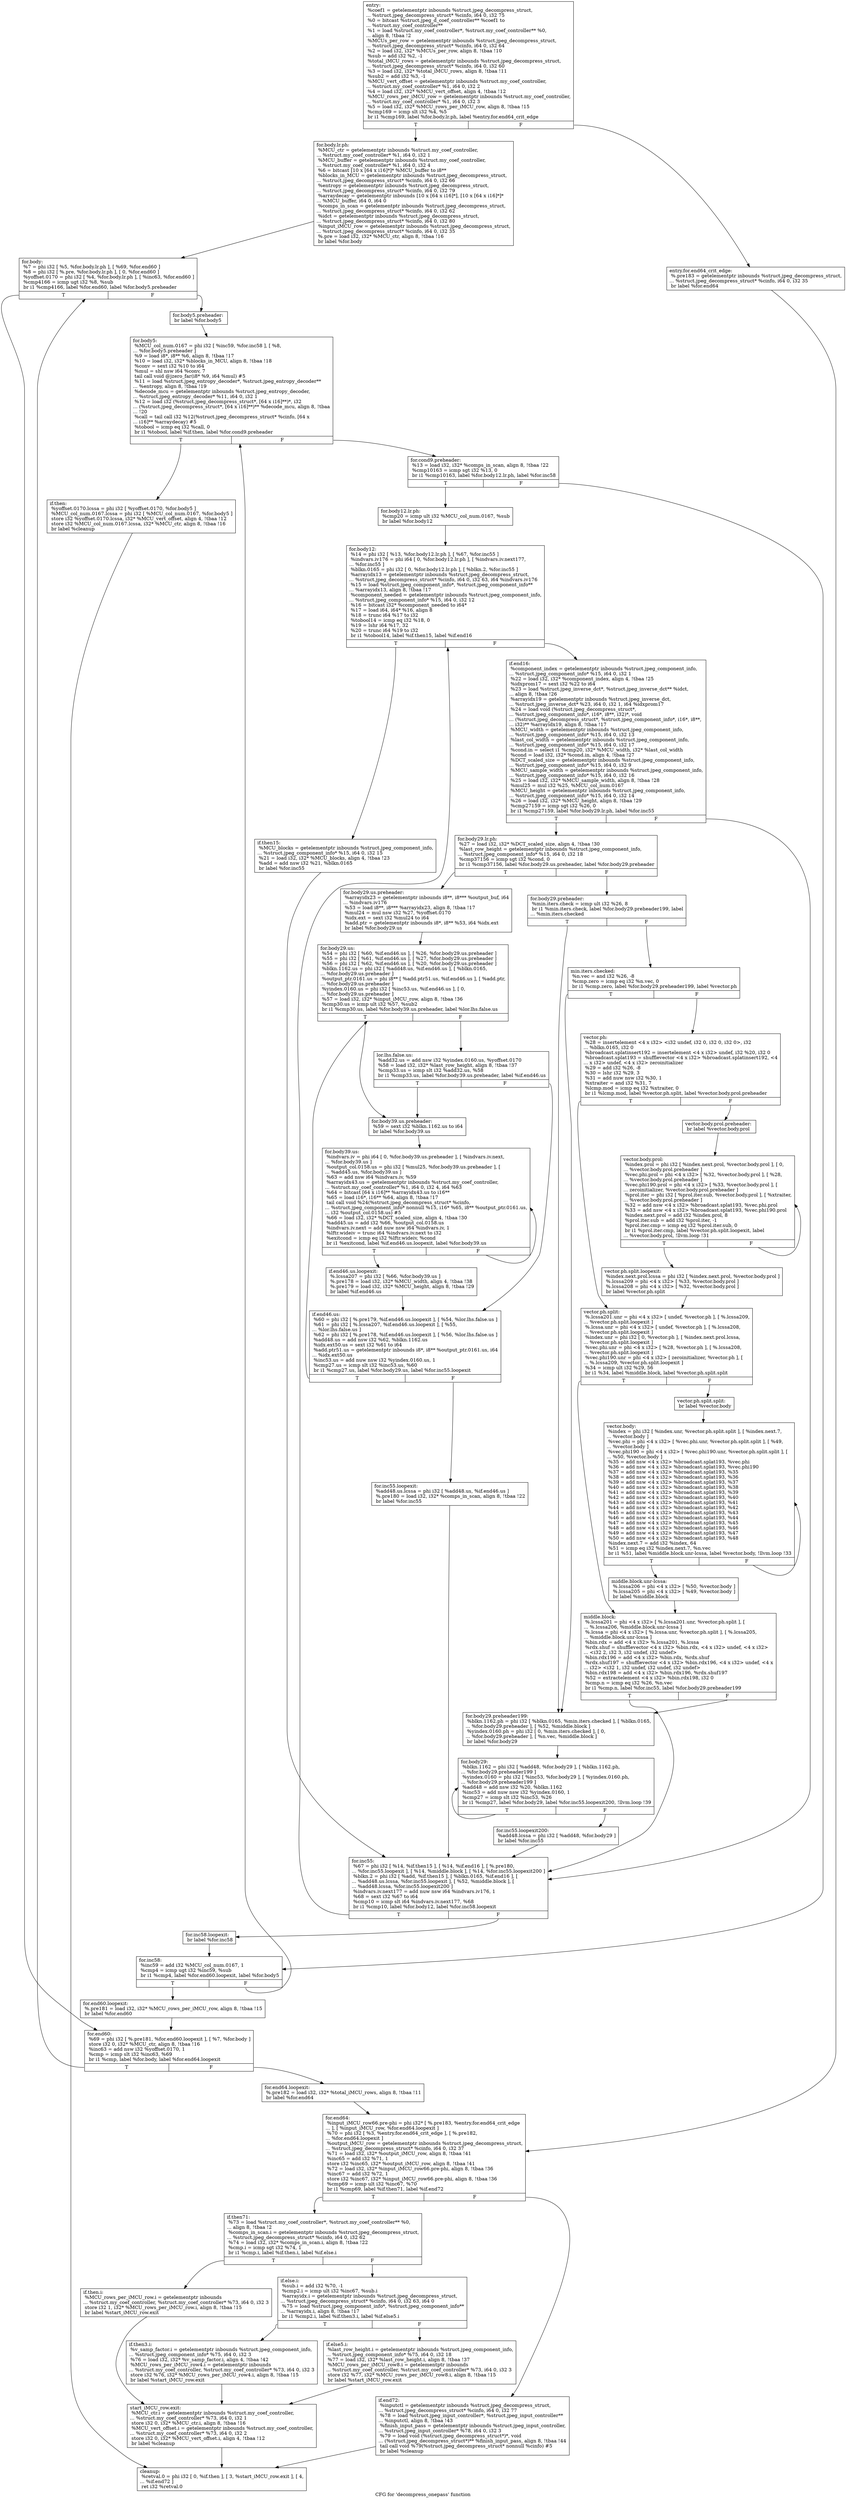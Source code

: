 digraph "CFG for 'decompress_onepass' function" {
	label="CFG for 'decompress_onepass' function";

	Node0x585d2a0 [shape=record,label="{entry:\l  %coef1 = getelementptr inbounds %struct.jpeg_decompress_struct,\l... %struct.jpeg_decompress_struct* %cinfo, i64 0, i32 75\l  %0 = bitcast %struct.jpeg_d_coef_controller** %coef1 to\l... %struct.my_coef_controller**\l  %1 = load %struct.my_coef_controller*, %struct.my_coef_controller** %0,\l... align 8, !tbaa !2\l  %MCUs_per_row = getelementptr inbounds %struct.jpeg_decompress_struct,\l... %struct.jpeg_decompress_struct* %cinfo, i64 0, i32 64\l  %2 = load i32, i32* %MCUs_per_row, align 8, !tbaa !10\l  %sub = add i32 %2, -1\l  %total_iMCU_rows = getelementptr inbounds %struct.jpeg_decompress_struct,\l... %struct.jpeg_decompress_struct* %cinfo, i64 0, i32 60\l  %3 = load i32, i32* %total_iMCU_rows, align 8, !tbaa !11\l  %sub2 = add i32 %3, -1\l  %MCU_vert_offset = getelementptr inbounds %struct.my_coef_controller,\l... %struct.my_coef_controller* %1, i64 0, i32 2\l  %4 = load i32, i32* %MCU_vert_offset, align 4, !tbaa !12\l  %MCU_rows_per_iMCU_row = getelementptr inbounds %struct.my_coef_controller,\l... %struct.my_coef_controller* %1, i64 0, i32 3\l  %5 = load i32, i32* %MCU_rows_per_iMCU_row, align 8, !tbaa !15\l  %cmp169 = icmp slt i32 %4, %5\l  br i1 %cmp169, label %for.body.lr.ph, label %entry.for.end64_crit_edge\l|{<s0>T|<s1>F}}"];
	Node0x585d2a0:s0 -> Node0x5877800;
	Node0x585d2a0:s1 -> Node0x58778e0;
	Node0x58778e0 [shape=record,label="{entry.for.end64_crit_edge:                        \l  %.pre183 = getelementptr inbounds %struct.jpeg_decompress_struct,\l... %struct.jpeg_decompress_struct* %cinfo, i64 0, i32 35\l  br label %for.end64\l}"];
	Node0x58778e0 -> Node0x5877c00;
	Node0x5877800 [shape=record,label="{for.body.lr.ph:                                   \l  %MCU_ctr = getelementptr inbounds %struct.my_coef_controller,\l... %struct.my_coef_controller* %1, i64 0, i32 1\l  %MCU_buffer = getelementptr inbounds %struct.my_coef_controller,\l... %struct.my_coef_controller* %1, i64 0, i32 4\l  %6 = bitcast [10 x [64 x i16]*]* %MCU_buffer to i8**\l  %blocks_in_MCU = getelementptr inbounds %struct.jpeg_decompress_struct,\l... %struct.jpeg_decompress_struct* %cinfo, i64 0, i32 66\l  %entropy = getelementptr inbounds %struct.jpeg_decompress_struct,\l... %struct.jpeg_decompress_struct* %cinfo, i64 0, i32 79\l  %arraydecay = getelementptr inbounds [10 x [64 x i16]*], [10 x [64 x i16]*]*\l... %MCU_buffer, i64 0, i64 0\l  %comps_in_scan = getelementptr inbounds %struct.jpeg_decompress_struct,\l... %struct.jpeg_decompress_struct* %cinfo, i64 0, i32 62\l  %idct = getelementptr inbounds %struct.jpeg_decompress_struct,\l... %struct.jpeg_decompress_struct* %cinfo, i64 0, i32 80\l  %input_iMCU_row = getelementptr inbounds %struct.jpeg_decompress_struct,\l... %struct.jpeg_decompress_struct* %cinfo, i64 0, i32 35\l  %.pre = load i32, i32* %MCU_ctr, align 8, !tbaa !16\l  br label %for.body\l}"];
	Node0x5877800 -> Node0x5878300;
	Node0x5878300 [shape=record,label="{for.body:                                         \l  %7 = phi i32 [ %5, %for.body.lr.ph ], [ %69, %for.end60 ]\l  %8 = phi i32 [ %.pre, %for.body.lr.ph ], [ 0, %for.end60 ]\l  %yoffset.0170 = phi i32 [ %4, %for.body.lr.ph ], [ %inc63, %for.end60 ]\l  %cmp4166 = icmp ugt i32 %8, %sub\l  br i1 %cmp4166, label %for.end60, label %for.body5.preheader\l|{<s0>T|<s1>F}}"];
	Node0x5878300:s0 -> Node0x5877a30;
	Node0x5878300:s1 -> Node0x5878a90;
	Node0x5878a90 [shape=record,label="{for.body5.preheader:                              \l  br label %for.body5\l}"];
	Node0x5878a90 -> Node0x5878c20;
	Node0x5878c20 [shape=record,label="{for.body5:                                        \l  %MCU_col_num.0167 = phi i32 [ %inc59, %for.inc58 ], [ %8,\l... %for.body5.preheader ]\l  %9 = load i8*, i8** %6, align 8, !tbaa !17\l  %10 = load i32, i32* %blocks_in_MCU, align 8, !tbaa !18\l  %conv = sext i32 %10 to i64\l  %mul = shl nsw i64 %conv, 7\l  tail call void @jzero_far(i8* %9, i64 %mul) #5\l  %11 = load %struct.jpeg_entropy_decoder*, %struct.jpeg_entropy_decoder**\l... %entropy, align 8, !tbaa !19\l  %decode_mcu = getelementptr inbounds %struct.jpeg_entropy_decoder,\l... %struct.jpeg_entropy_decoder* %11, i64 0, i32 1\l  %12 = load i32 (%struct.jpeg_decompress_struct*, [64 x i16]**)*, i32\l... (%struct.jpeg_decompress_struct*, [64 x i16]**)** %decode_mcu, align 8, !tbaa\l... !20\l  %call = tail call i32 %12(%struct.jpeg_decompress_struct* %cinfo, [64 x\l... i16]** %arraydecay) #5\l  %tobool = icmp eq i32 %call, 0\l  br i1 %tobool, label %if.then, label %for.cond9.preheader\l|{<s0>T|<s1>F}}"];
	Node0x5878c20:s0 -> Node0x587a410;
	Node0x5878c20:s1 -> Node0x587a510;
	Node0x587a510 [shape=record,label="{for.cond9.preheader:                              \l  %13 = load i32, i32* %comps_in_scan, align 8, !tbaa !22\l  %cmp10163 = icmp sgt i32 %13, 0\l  br i1 %cmp10163, label %for.body12.lr.ph, label %for.inc58\l|{<s0>T|<s1>F}}"];
	Node0x587a510:s0 -> Node0x587a750;
	Node0x587a510:s1 -> Node0x5878d40;
	Node0x587a750 [shape=record,label="{for.body12.lr.ph:                                 \l  %cmp20 = icmp ult i32 %MCU_col_num.0167, %sub\l  br label %for.body12\l}"];
	Node0x587a750 -> Node0x587a940;
	Node0x587a410 [shape=record,label="{if.then:                                          \l  %yoffset.0170.lcssa = phi i32 [ %yoffset.0170, %for.body5 ]\l  %MCU_col_num.0167.lcssa = phi i32 [ %MCU_col_num.0167, %for.body5 ]\l  store i32 %yoffset.0170.lcssa, i32* %MCU_vert_offset, align 4, !tbaa !12\l  store i32 %MCU_col_num.0167.lcssa, i32* %MCU_ctr, align 8, !tbaa !16\l  br label %cleanup\l}"];
	Node0x587a410 -> Node0x587ac40;
	Node0x587a940 [shape=record,label="{for.body12:                                       \l  %14 = phi i32 [ %13, %for.body12.lr.ph ], [ %67, %for.inc55 ]\l  %indvars.iv176 = phi i64 [ 0, %for.body12.lr.ph ], [ %indvars.iv.next177,\l... %for.inc55 ]\l  %blkn.0165 = phi i32 [ 0, %for.body12.lr.ph ], [ %blkn.2, %for.inc55 ]\l  %arrayidx13 = getelementptr inbounds %struct.jpeg_decompress_struct,\l... %struct.jpeg_decompress_struct* %cinfo, i64 0, i32 63, i64 %indvars.iv176\l  %15 = load %struct.jpeg_component_info*, %struct.jpeg_component_info**\l... %arrayidx13, align 8, !tbaa !17\l  %component_needed = getelementptr inbounds %struct.jpeg_component_info,\l... %struct.jpeg_component_info* %15, i64 0, i32 12\l  %16 = bitcast i32* %component_needed to i64*\l  %17 = load i64, i64* %16, align 8\l  %18 = trunc i64 %17 to i32\l  %tobool14 = icmp eq i32 %18, 0\l  %19 = lshr i64 %17, 32\l  %20 = trunc i64 %19 to i32\l  br i1 %tobool14, label %if.then15, label %if.end16\l|{<s0>T|<s1>F}}"];
	Node0x587a940:s0 -> Node0x587bb20;
	Node0x587a940:s1 -> Node0x587bbd0;
	Node0x587bb20 [shape=record,label="{if.then15:                                        \l  %MCU_blocks = getelementptr inbounds %struct.jpeg_component_info,\l... %struct.jpeg_component_info* %15, i64 0, i32 15\l  %21 = load i32, i32* %MCU_blocks, align 4, !tbaa !23\l  %add = add nsw i32 %21, %blkn.0165\l  br label %for.inc55\l}"];
	Node0x587bb20 -> Node0x587adf0;
	Node0x587bbd0 [shape=record,label="{if.end16:                                         \l  %component_index = getelementptr inbounds %struct.jpeg_component_info,\l... %struct.jpeg_component_info* %15, i64 0, i32 1\l  %22 = load i32, i32* %component_index, align 4, !tbaa !25\l  %idxprom17 = sext i32 %22 to i64\l  %23 = load %struct.jpeg_inverse_dct*, %struct.jpeg_inverse_dct** %idct,\l... align 8, !tbaa !26\l  %arrayidx19 = getelementptr inbounds %struct.jpeg_inverse_dct,\l... %struct.jpeg_inverse_dct* %23, i64 0, i32 1, i64 %idxprom17\l  %24 = load void (%struct.jpeg_decompress_struct*,\l... %struct.jpeg_component_info*, i16*, i8**, i32)*, void\l... (%struct.jpeg_decompress_struct*, %struct.jpeg_component_info*, i16*, i8**,\l... i32)** %arrayidx19, align 8, !tbaa !17\l  %MCU_width = getelementptr inbounds %struct.jpeg_component_info,\l... %struct.jpeg_component_info* %15, i64 0, i32 13\l  %last_col_width = getelementptr inbounds %struct.jpeg_component_info,\l... %struct.jpeg_component_info* %15, i64 0, i32 17\l  %cond.in = select i1 %cmp20, i32* %MCU_width, i32* %last_col_width\l  %cond = load i32, i32* %cond.in, align 4, !tbaa !27\l  %DCT_scaled_size = getelementptr inbounds %struct.jpeg_component_info,\l... %struct.jpeg_component_info* %15, i64 0, i32 9\l  %MCU_sample_width = getelementptr inbounds %struct.jpeg_component_info,\l... %struct.jpeg_component_info* %15, i64 0, i32 16\l  %25 = load i32, i32* %MCU_sample_width, align 8, !tbaa !28\l  %mul25 = mul i32 %25, %MCU_col_num.0167\l  %MCU_height = getelementptr inbounds %struct.jpeg_component_info,\l... %struct.jpeg_component_info* %15, i64 0, i32 14\l  %26 = load i32, i32* %MCU_height, align 8, !tbaa !29\l  %cmp27159 = icmp sgt i32 %26, 0\l  br i1 %cmp27159, label %for.body29.lr.ph, label %for.inc55\l|{<s0>T|<s1>F}}"];
	Node0x587bbd0:s0 -> Node0x587dec0;
	Node0x587bbd0:s1 -> Node0x587adf0;
	Node0x587dec0 [shape=record,label="{for.body29.lr.ph:                                 \l  %27 = load i32, i32* %DCT_scaled_size, align 4, !tbaa !30\l  %last_row_height = getelementptr inbounds %struct.jpeg_component_info,\l... %struct.jpeg_component_info* %15, i64 0, i32 18\l  %cmp37156 = icmp sgt i32 %cond, 0\l  br i1 %cmp37156, label %for.body29.us.preheader, label %for.body29.preheader\l|{<s0>T|<s1>F}}"];
	Node0x587dec0:s0 -> Node0x587e1d0;
	Node0x587dec0:s1 -> Node0x587e2b0;
	Node0x587e2b0 [shape=record,label="{for.body29.preheader:                             \l  %min.iters.check = icmp ult i32 %26, 8\l  br i1 %min.iters.check, label %for.body29.preheader199, label\l... %min.iters.checked\l|{<s0>T|<s1>F}}"];
	Node0x587e2b0:s0 -> Node0x587e4f0;
	Node0x587e2b0:s1 -> Node0x587e570;
	Node0x587e4f0 [shape=record,label="{for.body29.preheader199:                          \l  %blkn.1162.ph = phi i32 [ %blkn.0165, %min.iters.checked ], [ %blkn.0165,\l... %for.body29.preheader ], [ %52, %middle.block ]\l  %yindex.0160.ph = phi i32 [ 0, %min.iters.checked ], [ 0,\l... %for.body29.preheader ], [ %n.vec, %middle.block ]\l  br label %for.body29\l}"];
	Node0x587e4f0 -> Node0x587ea70;
	Node0x587e570 [shape=record,label="{min.iters.checked:                                \l  %n.vec = and i32 %26, -8\l  %cmp.zero = icmp eq i32 %n.vec, 0\l  br i1 %cmp.zero, label %for.body29.preheader199, label %vector.ph\l|{<s0>T|<s1>F}}"];
	Node0x587e570:s0 -> Node0x587e4f0;
	Node0x587e570:s1 -> Node0x587ed50;
	Node0x587ed50 [shape=record,label="{vector.ph:                                        \l  %28 = insertelement \<4 x i32\> \<i32 undef, i32 0, i32 0, i32 0\>, i32\l... %blkn.0165, i32 0\l  %broadcast.splatinsert192 = insertelement \<4 x i32\> undef, i32 %20, i32 0\l  %broadcast.splat193 = shufflevector \<4 x i32\> %broadcast.splatinsert192, \<4\l... x i32\> undef, \<4 x i32\> zeroinitializer\l  %29 = add i32 %26, -8\l  %30 = lshr i32 %29, 3\l  %31 = add nuw nsw i32 %30, 1\l  %xtraiter = and i32 %31, 7\l  %lcmp.mod = icmp eq i32 %xtraiter, 0\l  br i1 %lcmp.mod, label %vector.ph.split, label %vector.body.prol.preheader\l|{<s0>T|<s1>F}}"];
	Node0x587ed50:s0 -> Node0x587fb80;
	Node0x587ed50:s1 -> Node0x587fc90;
	Node0x587fc90 [shape=record,label="{vector.body.prol.preheader:                       \l  br label %vector.body.prol\l}"];
	Node0x587fc90 -> Node0x587fe40;
	Node0x587fe40 [shape=record,label="{vector.body.prol:                                 \l  %index.prol = phi i32 [ %index.next.prol, %vector.body.prol ], [ 0,\l... %vector.body.prol.preheader ]\l  %vec.phi.prol = phi \<4 x i32\> [ %32, %vector.body.prol ], [ %28,\l... %vector.body.prol.preheader ]\l  %vec.phi190.prol = phi \<4 x i32\> [ %33, %vector.body.prol ], [\l... zeroinitializer, %vector.body.prol.preheader ]\l  %prol.iter = phi i32 [ %prol.iter.sub, %vector.body.prol ], [ %xtraiter,\l... %vector.body.prol.preheader ]\l  %32 = add nsw \<4 x i32\> %broadcast.splat193, %vec.phi.prol\l  %33 = add nsw \<4 x i32\> %broadcast.splat193, %vec.phi190.prol\l  %index.next.prol = add i32 %index.prol, 8\l  %prol.iter.sub = add i32 %prol.iter, -1\l  %prol.iter.cmp = icmp eq i32 %prol.iter.sub, 0\l  br i1 %prol.iter.cmp, label %vector.ph.split.loopexit, label\l... %vector.body.prol, !llvm.loop !31\l|{<s0>T|<s1>F}}"];
	Node0x587fe40:s0 -> Node0x5880340;
	Node0x587fe40:s1 -> Node0x587fe40;
	Node0x5880340 [shape=record,label="{vector.ph.split.loopexit:                         \l  %index.next.prol.lcssa = phi i32 [ %index.next.prol, %vector.body.prol ]\l  %.lcssa209 = phi \<4 x i32\> [ %33, %vector.body.prol ]\l  %.lcssa208 = phi \<4 x i32\> [ %32, %vector.body.prol ]\l  br label %vector.ph.split\l}"];
	Node0x5880340 -> Node0x587fb80;
	Node0x587fb80 [shape=record,label="{vector.ph.split:                                  \l  %.lcssa201.unr = phi \<4 x i32\> [ undef, %vector.ph ], [ %.lcssa209,\l... %vector.ph.split.loopexit ]\l  %.lcssa.unr = phi \<4 x i32\> [ undef, %vector.ph ], [ %.lcssa208,\l... %vector.ph.split.loopexit ]\l  %index.unr = phi i32 [ 0, %vector.ph ], [ %index.next.prol.lcssa,\l... %vector.ph.split.loopexit ]\l  %vec.phi.unr = phi \<4 x i32\> [ %28, %vector.ph ], [ %.lcssa208,\l... %vector.ph.split.loopexit ]\l  %vec.phi190.unr = phi \<4 x i32\> [ zeroinitializer, %vector.ph ], [\l... %.lcssa209, %vector.ph.split.loopexit ]\l  %34 = icmp ult i32 %29, 56\l  br i1 %34, label %middle.block, label %vector.ph.split.split\l|{<s0>T|<s1>F}}"];
	Node0x587fb80:s0 -> Node0x587e780;
	Node0x587fb80:s1 -> Node0x58815c0;
	Node0x58815c0 [shape=record,label="{vector.ph.split.split:                            \l  br label %vector.body\l}"];
	Node0x58815c0 -> Node0x5881750;
	Node0x5881750 [shape=record,label="{vector.body:                                      \l  %index = phi i32 [ %index.unr, %vector.ph.split.split ], [ %index.next.7,\l... %vector.body ]\l  %vec.phi = phi \<4 x i32\> [ %vec.phi.unr, %vector.ph.split.split ], [ %49,\l... %vector.body ]\l  %vec.phi190 = phi \<4 x i32\> [ %vec.phi190.unr, %vector.ph.split.split ], [\l... %50, %vector.body ]\l  %35 = add nsw \<4 x i32\> %broadcast.splat193, %vec.phi\l  %36 = add nsw \<4 x i32\> %broadcast.splat193, %vec.phi190\l  %37 = add nsw \<4 x i32\> %broadcast.splat193, %35\l  %38 = add nsw \<4 x i32\> %broadcast.splat193, %36\l  %39 = add nsw \<4 x i32\> %broadcast.splat193, %37\l  %40 = add nsw \<4 x i32\> %broadcast.splat193, %38\l  %41 = add nsw \<4 x i32\> %broadcast.splat193, %39\l  %42 = add nsw \<4 x i32\> %broadcast.splat193, %40\l  %43 = add nsw \<4 x i32\> %broadcast.splat193, %41\l  %44 = add nsw \<4 x i32\> %broadcast.splat193, %42\l  %45 = add nsw \<4 x i32\> %broadcast.splat193, %43\l  %46 = add nsw \<4 x i32\> %broadcast.splat193, %44\l  %47 = add nsw \<4 x i32\> %broadcast.splat193, %45\l  %48 = add nsw \<4 x i32\> %broadcast.splat193, %46\l  %49 = add nsw \<4 x i32\> %broadcast.splat193, %47\l  %50 = add nsw \<4 x i32\> %broadcast.splat193, %48\l  %index.next.7 = add i32 %index, 64\l  %51 = icmp eq i32 %index.next.7, %n.vec\l  br i1 %51, label %middle.block.unr-lcssa, label %vector.body, !llvm.loop !33\l|{<s0>T|<s1>F}}"];
	Node0x5881750:s0 -> Node0x5882500;
	Node0x5881750:s1 -> Node0x5881750;
	Node0x5882500 [shape=record,label="{middle.block.unr-lcssa:                           \l  %.lcssa206 = phi \<4 x i32\> [ %50, %vector.body ]\l  %.lcssa205 = phi \<4 x i32\> [ %49, %vector.body ]\l  br label %middle.block\l}"];
	Node0x5882500 -> Node0x587e780;
	Node0x587e780 [shape=record,label="{middle.block:                                     \l  %.lcssa201 = phi \<4 x i32\> [ %.lcssa201.unr, %vector.ph.split ], [\l... %.lcssa206, %middle.block.unr-lcssa ]\l  %.lcssa = phi \<4 x i32\> [ %.lcssa.unr, %vector.ph.split ], [ %.lcssa205,\l... %middle.block.unr-lcssa ]\l  %bin.rdx = add \<4 x i32\> %.lcssa201, %.lcssa\l  %rdx.shuf = shufflevector \<4 x i32\> %bin.rdx, \<4 x i32\> undef, \<4 x i32\>\l... \<i32 2, i32 3, i32 undef, i32 undef\>\l  %bin.rdx196 = add \<4 x i32\> %bin.rdx, %rdx.shuf\l  %rdx.shuf197 = shufflevector \<4 x i32\> %bin.rdx196, \<4 x i32\> undef, \<4 x\l... i32\> \<i32 1, i32 undef, i32 undef, i32 undef\>\l  %bin.rdx198 = add \<4 x i32\> %bin.rdx196, %rdx.shuf197\l  %52 = extractelement \<4 x i32\> %bin.rdx198, i32 0\l  %cmp.n = icmp eq i32 %26, %n.vec\l  br i1 %cmp.n, label %for.inc55, label %for.body29.preheader199\l|{<s0>T|<s1>F}}"];
	Node0x587e780:s0 -> Node0x587adf0;
	Node0x587e780:s1 -> Node0x587e4f0;
	Node0x587e1d0 [shape=record,label="{for.body29.us.preheader:                          \l  %arrayidx23 = getelementptr inbounds i8**, i8*** %output_buf, i64\l... %indvars.iv176\l  %53 = load i8**, i8*** %arrayidx23, align 8, !tbaa !17\l  %mul24 = mul nsw i32 %27, %yoffset.0170\l  %idx.ext = sext i32 %mul24 to i64\l  %add.ptr = getelementptr inbounds i8*, i8** %53, i64 %idx.ext\l  br label %for.body29.us\l}"];
	Node0x587e1d0 -> Node0x5883250;
	Node0x5883250 [shape=record,label="{for.body29.us:                                    \l  %54 = phi i32 [ %60, %if.end46.us ], [ %26, %for.body29.us.preheader ]\l  %55 = phi i32 [ %61, %if.end46.us ], [ %27, %for.body29.us.preheader ]\l  %56 = phi i32 [ %62, %if.end46.us ], [ %20, %for.body29.us.preheader ]\l  %blkn.1162.us = phi i32 [ %add48.us, %if.end46.us ], [ %blkn.0165,\l... %for.body29.us.preheader ]\l  %output_ptr.0161.us = phi i8** [ %add.ptr51.us, %if.end46.us ], [ %add.ptr,\l... %for.body29.us.preheader ]\l  %yindex.0160.us = phi i32 [ %inc53.us, %if.end46.us ], [ 0,\l... %for.body29.us.preheader ]\l  %57 = load i32, i32* %input_iMCU_row, align 8, !tbaa !36\l  %cmp30.us = icmp ult i32 %57, %sub2\l  br i1 %cmp30.us, label %for.body39.us.preheader, label %lor.lhs.false.us\l|{<s0>T|<s1>F}}"];
	Node0x5883250:s0 -> Node0x5883cb0;
	Node0x5883250:s1 -> Node0x5883db0;
	Node0x5883db0 [shape=record,label="{lor.lhs.false.us:                                 \l  %add32.us = add nsw i32 %yindex.0160.us, %yoffset.0170\l  %58 = load i32, i32* %last_row_height, align 8, !tbaa !37\l  %cmp33.us = icmp slt i32 %add32.us, %58\l  br i1 %cmp33.us, label %for.body39.us.preheader, label %if.end46.us\l|{<s0>T|<s1>F}}"];
	Node0x5883db0:s0 -> Node0x5883cb0;
	Node0x5883db0:s1 -> Node0x5883390;
	Node0x5883cb0 [shape=record,label="{for.body39.us.preheader:                          \l  %59 = sext i32 %blkn.1162.us to i64\l  br label %for.body39.us\l}"];
	Node0x5883cb0 -> Node0x5884130;
	Node0x5884240 [shape=record,label="{if.end46.us.loopexit:                             \l  %.lcssa207 = phi i32 [ %66, %for.body39.us ]\l  %.pre178 = load i32, i32* %MCU_width, align 4, !tbaa !38\l  %.pre179 = load i32, i32* %MCU_height, align 8, !tbaa !29\l  br label %if.end46.us\l}"];
	Node0x5884240 -> Node0x5883390;
	Node0x5883390 [shape=record,label="{if.end46.us:                                      \l  %60 = phi i32 [ %.pre179, %if.end46.us.loopexit ], [ %54, %lor.lhs.false.us ]\l  %61 = phi i32 [ %.lcssa207, %if.end46.us.loopexit ], [ %55,\l... %lor.lhs.false.us ]\l  %62 = phi i32 [ %.pre178, %if.end46.us.loopexit ], [ %56, %lor.lhs.false.us ]\l  %add48.us = add nsw i32 %62, %blkn.1162.us\l  %idx.ext50.us = sext i32 %61 to i64\l  %add.ptr51.us = getelementptr inbounds i8*, i8** %output_ptr.0161.us, i64\l... %idx.ext50.us\l  %inc53.us = add nuw nsw i32 %yindex.0160.us, 1\l  %cmp27.us = icmp slt i32 %inc53.us, %60\l  br i1 %cmp27.us, label %for.body29.us, label %for.inc55.loopexit\l|{<s0>T|<s1>F}}"];
	Node0x5883390:s0 -> Node0x5883250;
	Node0x5883390:s1 -> Node0x5884a70;
	Node0x5884130 [shape=record,label="{for.body39.us:                                    \l  %indvars.iv = phi i64 [ 0, %for.body39.us.preheader ], [ %indvars.iv.next,\l... %for.body39.us ]\l  %output_col.0158.us = phi i32 [ %mul25, %for.body39.us.preheader ], [\l... %add45.us, %for.body39.us ]\l  %63 = add nsw i64 %indvars.iv, %59\l  %arrayidx43.us = getelementptr inbounds %struct.my_coef_controller,\l... %struct.my_coef_controller* %1, i64 0, i32 4, i64 %63\l  %64 = bitcast [64 x i16]** %arrayidx43.us to i16**\l  %65 = load i16*, i16** %64, align 8, !tbaa !17\l  tail call void %24(%struct.jpeg_decompress_struct* %cinfo,\l... %struct.jpeg_component_info* nonnull %15, i16* %65, i8** %output_ptr.0161.us,\l... i32 %output_col.0158.us) #5\l  %66 = load i32, i32* %DCT_scaled_size, align 4, !tbaa !30\l  %add45.us = add i32 %66, %output_col.0158.us\l  %indvars.iv.next = add nuw nsw i64 %indvars.iv, 1\l  %lftr.wideiv = trunc i64 %indvars.iv.next to i32\l  %exitcond = icmp eq i32 %lftr.wideiv, %cond\l  br i1 %exitcond, label %if.end46.us.loopexit, label %for.body39.us\l|{<s0>T|<s1>F}}"];
	Node0x5884130:s0 -> Node0x5884240;
	Node0x5884130:s1 -> Node0x5884130;
	Node0x587ea70 [shape=record,label="{for.body29:                                       \l  %blkn.1162 = phi i32 [ %add48, %for.body29 ], [ %blkn.1162.ph,\l... %for.body29.preheader199 ]\l  %yindex.0160 = phi i32 [ %inc53, %for.body29 ], [ %yindex.0160.ph,\l... %for.body29.preheader199 ]\l  %add48 = add nsw i32 %20, %blkn.1162\l  %inc53 = add nuw nsw i32 %yindex.0160, 1\l  %cmp27 = icmp slt i32 %inc53, %26\l  br i1 %cmp27, label %for.body29, label %for.inc55.loopexit200, !llvm.loop !39\l|{<s0>T|<s1>F}}"];
	Node0x587ea70:s0 -> Node0x587ea70;
	Node0x587ea70:s1 -> Node0x5885890;
	Node0x5884a70 [shape=record,label="{for.inc55.loopexit:                               \l  %add48.us.lcssa = phi i32 [ %add48.us, %if.end46.us ]\l  %.pre180 = load i32, i32* %comps_in_scan, align 8, !tbaa !22\l  br label %for.inc55\l}"];
	Node0x5884a70 -> Node0x587adf0;
	Node0x5885890 [shape=record,label="{for.inc55.loopexit200:                            \l  %add48.lcssa = phi i32 [ %add48, %for.body29 ]\l  br label %for.inc55\l}"];
	Node0x5885890 -> Node0x587adf0;
	Node0x587adf0 [shape=record,label="{for.inc55:                                        \l  %67 = phi i32 [ %14, %if.then15 ], [ %14, %if.end16 ], [ %.pre180,\l... %for.inc55.loopexit ], [ %14, %middle.block ], [ %14, %for.inc55.loopexit200 ]\l  %blkn.2 = phi i32 [ %add, %if.then15 ], [ %blkn.0165, %if.end16 ], [\l... %add48.us.lcssa, %for.inc55.loopexit ], [ %52, %middle.block ], [\l... %add48.lcssa, %for.inc55.loopexit200 ]\l  %indvars.iv.next177 = add nuw nsw i64 %indvars.iv176, 1\l  %68 = sext i32 %67 to i64\l  %cmp10 = icmp slt i64 %indvars.iv.next177, %68\l  br i1 %cmp10, label %for.body12, label %for.inc58.loopexit\l|{<s0>T|<s1>F}}"];
	Node0x587adf0:s0 -> Node0x587a940;
	Node0x587adf0:s1 -> Node0x5885ee0;
	Node0x5885ee0 [shape=record,label="{for.inc58.loopexit:                               \l  br label %for.inc58\l}"];
	Node0x5885ee0 -> Node0x5878d40;
	Node0x5878d40 [shape=record,label="{for.inc58:                                        \l  %inc59 = add i32 %MCU_col_num.0167, 1\l  %cmp4 = icmp ugt i32 %inc59, %sub\l  br i1 %cmp4, label %for.end60.loopexit, label %for.body5\l|{<s0>T|<s1>F}}"];
	Node0x5878d40:s0 -> Node0x58860f0;
	Node0x5878d40:s1 -> Node0x5878c20;
	Node0x58860f0 [shape=record,label="{for.end60.loopexit:                               \l  %.pre181 = load i32, i32* %MCU_rows_per_iMCU_row, align 8, !tbaa !15\l  br label %for.end60\l}"];
	Node0x58860f0 -> Node0x5877a30;
	Node0x5877a30 [shape=record,label="{for.end60:                                        \l  %69 = phi i32 [ %.pre181, %for.end60.loopexit ], [ %7, %for.body ]\l  store i32 0, i32* %MCU_ctr, align 8, !tbaa !16\l  %inc63 = add nsw i32 %yoffset.0170, 1\l  %cmp = icmp slt i32 %inc63, %69\l  br i1 %cmp, label %for.body, label %for.end64.loopexit\l|{<s0>T|<s1>F}}"];
	Node0x5877a30:s0 -> Node0x5878300;
	Node0x5877a30:s1 -> Node0x5886410;
	Node0x5886410 [shape=record,label="{for.end64.loopexit:                               \l  %.pre182 = load i32, i32* %total_iMCU_rows, align 8, !tbaa !11\l  br label %for.end64\l}"];
	Node0x5886410 -> Node0x5877c00;
	Node0x5877c00 [shape=record,label="{for.end64:                                        \l  %input_iMCU_row66.pre-phi = phi i32* [ %.pre183, %entry.for.end64_crit_edge\l... ], [ %input_iMCU_row, %for.end64.loopexit ]\l  %70 = phi i32 [ %3, %entry.for.end64_crit_edge ], [ %.pre182,\l... %for.end64.loopexit ]\l  %output_iMCU_row = getelementptr inbounds %struct.jpeg_decompress_struct,\l... %struct.jpeg_decompress_struct* %cinfo, i64 0, i32 37\l  %71 = load i32, i32* %output_iMCU_row, align 8, !tbaa !41\l  %inc65 = add i32 %71, 1\l  store i32 %inc65, i32* %output_iMCU_row, align 8, !tbaa !41\l  %72 = load i32, i32* %input_iMCU_row66.pre-phi, align 8, !tbaa !36\l  %inc67 = add i32 %72, 1\l  store i32 %inc67, i32* %input_iMCU_row66.pre-phi, align 8, !tbaa !36\l  %cmp69 = icmp ult i32 %inc67, %70\l  br i1 %cmp69, label %if.then71, label %if.end72\l|{<s0>T|<s1>F}}"];
	Node0x5877c00:s0 -> Node0x585fff0;
	Node0x5877c00:s1 -> Node0x58600d0;
	Node0x585fff0 [shape=record,label="{if.then71:                                        \l  %73 = load %struct.my_coef_controller*, %struct.my_coef_controller** %0,\l... align 8, !tbaa !2\l  %comps_in_scan.i = getelementptr inbounds %struct.jpeg_decompress_struct,\l... %struct.jpeg_decompress_struct* %cinfo, i64 0, i32 62\l  %74 = load i32, i32* %comps_in_scan.i, align 8, !tbaa !22\l  %cmp.i = icmp sgt i32 %74, 1\l  br i1 %cmp.i, label %if.then.i, label %if.else.i\l|{<s0>T|<s1>F}}"];
	Node0x585fff0:s0 -> Node0x58603e0;
	Node0x585fff0:s1 -> Node0x58604c0;
	Node0x58603e0 [shape=record,label="{if.then.i:                                        \l  %MCU_rows_per_iMCU_row.i = getelementptr inbounds\l... %struct.my_coef_controller, %struct.my_coef_controller* %73, i64 0, i32 3\l  store i32 1, i32* %MCU_rows_per_iMCU_row.i, align 8, !tbaa !15\l  br label %start_iMCU_row.exit\l}"];
	Node0x58603e0 -> Node0x58607e0;
	Node0x58604c0 [shape=record,label="{if.else.i:                                        \l  %sub.i = add i32 %70, -1\l  %cmp2.i = icmp ult i32 %inc67, %sub.i\l  %arrayidx.i = getelementptr inbounds %struct.jpeg_decompress_struct,\l... %struct.jpeg_decompress_struct* %cinfo, i64 0, i32 63, i64 0\l  %75 = load %struct.jpeg_component_info*, %struct.jpeg_component_info**\l... %arrayidx.i, align 8, !tbaa !17\l  br i1 %cmp2.i, label %if.then3.i, label %if.else5.i\l|{<s0>T|<s1>F}}"];
	Node0x58604c0:s0 -> Node0x5860ae0;
	Node0x58604c0:s1 -> Node0x58808a0;
	Node0x5860ae0 [shape=record,label="{if.then3.i:                                       \l  %v_samp_factor.i = getelementptr inbounds %struct.jpeg_component_info,\l... %struct.jpeg_component_info* %75, i64 0, i32 3\l  %76 = load i32, i32* %v_samp_factor.i, align 4, !tbaa !42\l  %MCU_rows_per_iMCU_row4.i = getelementptr inbounds\l... %struct.my_coef_controller, %struct.my_coef_controller* %73, i64 0, i32 3\l  store i32 %76, i32* %MCU_rows_per_iMCU_row4.i, align 8, !tbaa !15\l  br label %start_iMCU_row.exit\l}"];
	Node0x5860ae0 -> Node0x58607e0;
	Node0x58808a0 [shape=record,label="{if.else5.i:                                       \l  %last_row_height.i = getelementptr inbounds %struct.jpeg_component_info,\l... %struct.jpeg_component_info* %75, i64 0, i32 18\l  %77 = load i32, i32* %last_row_height.i, align 8, !tbaa !37\l  %MCU_rows_per_iMCU_row8.i = getelementptr inbounds\l... %struct.my_coef_controller, %struct.my_coef_controller* %73, i64 0, i32 3\l  store i32 %77, i32* %MCU_rows_per_iMCU_row8.i, align 8, !tbaa !15\l  br label %start_iMCU_row.exit\l}"];
	Node0x58808a0 -> Node0x58607e0;
	Node0x58607e0 [shape=record,label="{start_iMCU_row.exit:                              \l  %MCU_ctr.i = getelementptr inbounds %struct.my_coef_controller,\l... %struct.my_coef_controller* %73, i64 0, i32 1\l  store i32 0, i32* %MCU_ctr.i, align 8, !tbaa !16\l  %MCU_vert_offset.i = getelementptr inbounds %struct.my_coef_controller,\l... %struct.my_coef_controller* %73, i64 0, i32 2\l  store i32 0, i32* %MCU_vert_offset.i, align 4, !tbaa !12\l  br label %cleanup\l}"];
	Node0x58607e0 -> Node0x587ac40;
	Node0x58600d0 [shape=record,label="{if.end72:                                         \l  %inputctl = getelementptr inbounds %struct.jpeg_decompress_struct,\l... %struct.jpeg_decompress_struct* %cinfo, i64 0, i32 77\l  %78 = load %struct.jpeg_input_controller*, %struct.jpeg_input_controller**\l... %inputctl, align 8, !tbaa !43\l  %finish_input_pass = getelementptr inbounds %struct.jpeg_input_controller,\l... %struct.jpeg_input_controller* %78, i64 0, i32 3\l  %79 = load void (%struct.jpeg_decompress_struct*)*, void\l... (%struct.jpeg_decompress_struct*)** %finish_input_pass, align 8, !tbaa !44\l  tail call void %79(%struct.jpeg_decompress_struct* nonnull %cinfo) #5\l  br label %cleanup\l}"];
	Node0x58600d0 -> Node0x587ac40;
	Node0x587ac40 [shape=record,label="{cleanup:                                          \l  %retval.0 = phi i32 [ 0, %if.then ], [ 3, %start_iMCU_row.exit ], [ 4,\l... %if.end72 ]\l  ret i32 %retval.0\l}"];
}
